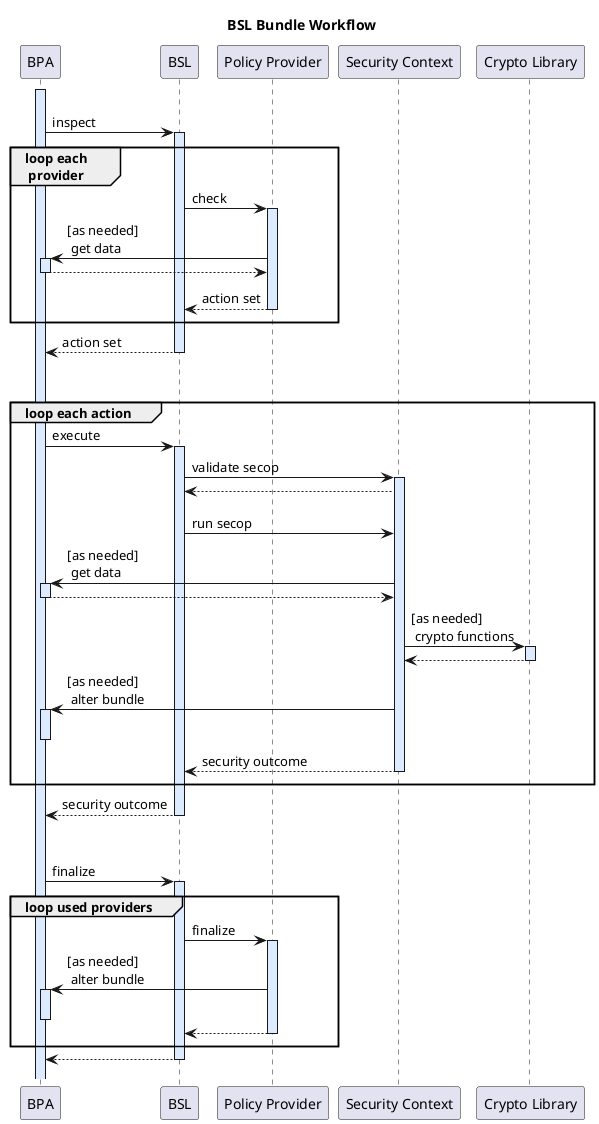 @startuml
title BSL Bundle Workflow

participant "BPA" as BPA
participant "BSL" as BSL
participant "Policy Provider" as Policy
participant "Security Context" as Security
participant "Crypto Library" as Crypto

||20||

activate BPA #dcebff
BPA -> BSL : inspect
activate BSL #dcebff
group loop each \n provider
    BSL -> Policy : check

    activate Policy #dcebff
    Policy -> BPA : [as needed] \n get data

    activate BPA #dcebff
    BPA --> Policy
    deactivate BPA

    ||5||

    Policy --> BSL : action set
    ||5||
    deactivate Policy
end
BSL --> BPA : action set
deactivate BSL

||35||

group loop each action
    BPA -> BSL : execute
    activate BSL #dcebff

    BSL -> Security : validate secop
    activate Security #dcebff
    Security --> BSL
    ||10||
    BSL -> Security : run secop
    
    Security -> BPA : [as needed] \n get data
    activate BPA #dcebff
    BPA --> Security
    deactivate BPA

    Security -> Crypto : [as needed] \n crypto functions
    activate Crypto #dcebff
    Crypto --> Security
    deactivate Crypto

    Security -> BPA : [as needed] \n alter bundle
    activate BPA #dcebff
    deactivate BPA

    Security --> BSL : security outcome
    ||5||
    deactivate Security
end
BSL --> BPA : security outcome
deactivate BSL

||35||

BPA -> BSL : finalize
activate BSL #dcebff
group loop used providers
    BSL -> Policy : finalize
    activate Policy #dcebff

    Policy -> BPA : [as needed] \n alter bundle
    activate BPA #dcebff
    deactivate BPA

    Policy --> BSL
    ||5||
    deactivate Policy
end
BSL --> BPA
deactivate BSL

||10||

@enduml